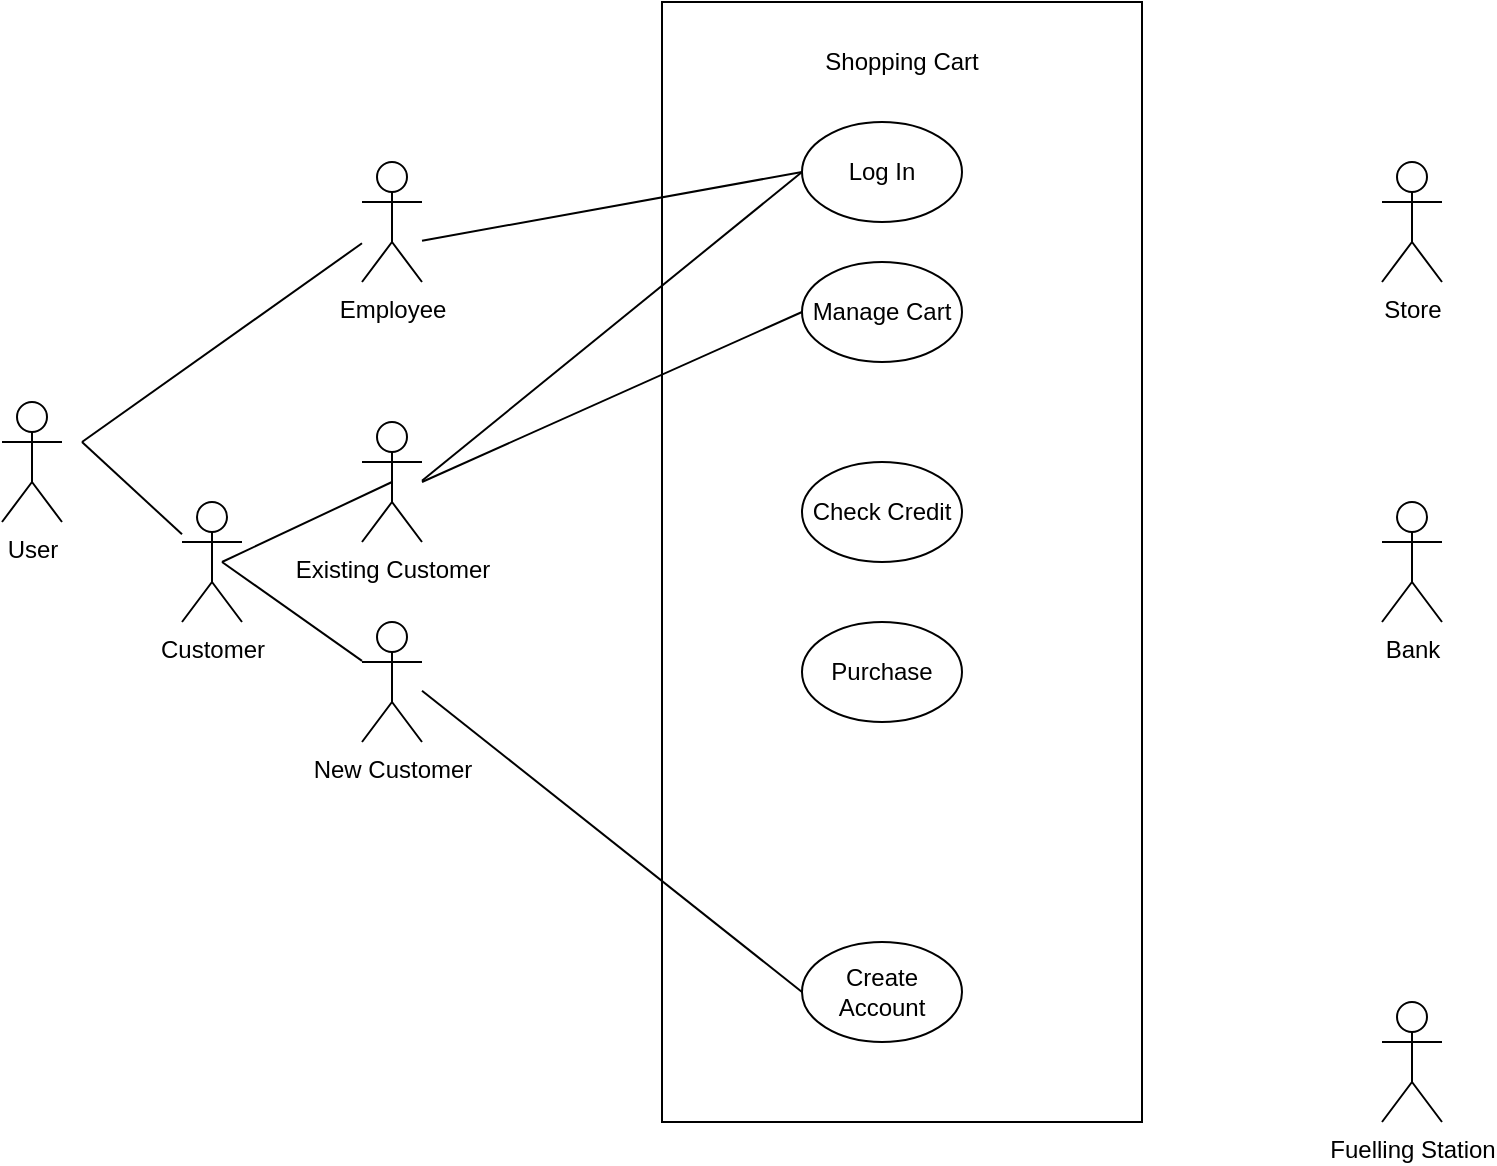 <mxfile version="13.9.9" type="device"><diagram id="Radjxe4AyMkH_7ZK_JGB" name="Page-1"><mxGraphModel dx="2062" dy="1183" grid="1" gridSize="10" guides="1" tooltips="1" connect="1" arrows="1" fold="1" page="1" pageScale="1" pageWidth="850" pageHeight="1100" math="0" shadow="0"><root><mxCell id="0"/><mxCell id="1" parent="0"/><mxCell id="RcXa6zjY_HoIX1i2bOLE-1" value="" style="rounded=0;whiteSpace=wrap;html=1;" vertex="1" parent="1"><mxGeometry x="360" y="140" width="240" height="560" as="geometry"/></mxCell><mxCell id="RcXa6zjY_HoIX1i2bOLE-2" value="Log In" style="ellipse;whiteSpace=wrap;html=1;" vertex="1" parent="1"><mxGeometry x="430" y="200" width="80" height="50" as="geometry"/></mxCell><mxCell id="RcXa6zjY_HoIX1i2bOLE-3" value="Create Account" style="ellipse;whiteSpace=wrap;html=1;" vertex="1" parent="1"><mxGeometry x="430" y="610" width="80" height="50" as="geometry"/></mxCell><mxCell id="RcXa6zjY_HoIX1i2bOLE-4" value="Check Credit" style="ellipse;whiteSpace=wrap;html=1;" vertex="1" parent="1"><mxGeometry x="430" y="370" width="80" height="50" as="geometry"/></mxCell><mxCell id="RcXa6zjY_HoIX1i2bOLE-5" value="Purchase" style="ellipse;whiteSpace=wrap;html=1;" vertex="1" parent="1"><mxGeometry x="430" y="450" width="80" height="50" as="geometry"/></mxCell><mxCell id="RcXa6zjY_HoIX1i2bOLE-6" value="Manage Cart" style="ellipse;whiteSpace=wrap;html=1;" vertex="1" parent="1"><mxGeometry x="430" y="270" width="80" height="50" as="geometry"/></mxCell><mxCell id="RcXa6zjY_HoIX1i2bOLE-7" value="Shopping Cart" style="text;html=1;strokeColor=none;fillColor=none;align=center;verticalAlign=middle;whiteSpace=wrap;rounded=0;" vertex="1" parent="1"><mxGeometry x="415" y="160" width="130" height="20" as="geometry"/></mxCell><mxCell id="RcXa6zjY_HoIX1i2bOLE-8" value="User" style="shape=umlActor;verticalLabelPosition=bottom;verticalAlign=top;html=1;outlineConnect=0;" vertex="1" parent="1"><mxGeometry x="30" y="340" width="30" height="60" as="geometry"/></mxCell><mxCell id="RcXa6zjY_HoIX1i2bOLE-9" value="Employee" style="shape=umlActor;verticalLabelPosition=bottom;verticalAlign=top;html=1;outlineConnect=0;" vertex="1" parent="1"><mxGeometry x="210" y="220" width="30" height="60" as="geometry"/></mxCell><mxCell id="RcXa6zjY_HoIX1i2bOLE-12" value="Customer" style="shape=umlActor;verticalLabelPosition=bottom;verticalAlign=top;html=1;outlineConnect=0;" vertex="1" parent="1"><mxGeometry x="120" y="390" width="30" height="60" as="geometry"/></mxCell><mxCell id="RcXa6zjY_HoIX1i2bOLE-13" value="Existing Customer" style="shape=umlActor;verticalLabelPosition=bottom;verticalAlign=top;html=1;outlineConnect=0;" vertex="1" parent="1"><mxGeometry x="210" y="350" width="30" height="60" as="geometry"/></mxCell><mxCell id="RcXa6zjY_HoIX1i2bOLE-14" value="New Customer" style="shape=umlActor;verticalLabelPosition=bottom;verticalAlign=top;html=1;outlineConnect=0;" vertex="1" parent="1"><mxGeometry x="210" y="450" width="30" height="60" as="geometry"/></mxCell><mxCell id="RcXa6zjY_HoIX1i2bOLE-15" value="Store" style="shape=umlActor;verticalLabelPosition=bottom;verticalAlign=top;html=1;outlineConnect=0;" vertex="1" parent="1"><mxGeometry x="720" y="220" width="30" height="60" as="geometry"/></mxCell><mxCell id="RcXa6zjY_HoIX1i2bOLE-16" value="Bank" style="shape=umlActor;verticalLabelPosition=bottom;verticalAlign=top;html=1;outlineConnect=0;" vertex="1" parent="1"><mxGeometry x="720" y="390" width="30" height="60" as="geometry"/></mxCell><mxCell id="RcXa6zjY_HoIX1i2bOLE-17" value="Fuelling Station" style="shape=umlActor;verticalLabelPosition=bottom;verticalAlign=top;html=1;outlineConnect=0;" vertex="1" parent="1"><mxGeometry x="720" y="640" width="30" height="60" as="geometry"/></mxCell><mxCell id="RcXa6zjY_HoIX1i2bOLE-26" value="" style="endArrow=none;html=1;" edge="1" parent="1" target="RcXa6zjY_HoIX1i2bOLE-9"><mxGeometry width="50" height="50" relative="1" as="geometry"><mxPoint x="70" y="360" as="sourcePoint"/><mxPoint x="120" y="310" as="targetPoint"/></mxGeometry></mxCell><mxCell id="RcXa6zjY_HoIX1i2bOLE-27" value="" style="endArrow=none;html=1;entryX=0;entryY=0.5;entryDx=0;entryDy=0;" edge="1" parent="1" target="RcXa6zjY_HoIX1i2bOLE-2"><mxGeometry width="50" height="50" relative="1" as="geometry"><mxPoint x="240" y="259.35" as="sourcePoint"/><mxPoint x="380" y="159.995" as="targetPoint"/></mxGeometry></mxCell><mxCell id="RcXa6zjY_HoIX1i2bOLE-28" value="" style="endArrow=none;html=1;" edge="1" parent="1" target="RcXa6zjY_HoIX1i2bOLE-12"><mxGeometry width="50" height="50" relative="1" as="geometry"><mxPoint x="70" y="360" as="sourcePoint"/><mxPoint x="220" y="270.645" as="targetPoint"/></mxGeometry></mxCell><mxCell id="RcXa6zjY_HoIX1i2bOLE-29" value="" style="endArrow=none;html=1;entryX=0.5;entryY=0.5;entryDx=0;entryDy=0;entryPerimeter=0;" edge="1" parent="1" target="RcXa6zjY_HoIX1i2bOLE-13"><mxGeometry width="50" height="50" relative="1" as="geometry"><mxPoint x="140" y="420" as="sourcePoint"/><mxPoint x="280" y="320.645" as="targetPoint"/></mxGeometry></mxCell><mxCell id="RcXa6zjY_HoIX1i2bOLE-30" value="" style="endArrow=none;html=1;" edge="1" parent="1" target="RcXa6zjY_HoIX1i2bOLE-14"><mxGeometry width="50" height="50" relative="1" as="geometry"><mxPoint x="140" y="420" as="sourcePoint"/><mxPoint x="235" y="390" as="targetPoint"/></mxGeometry></mxCell><mxCell id="RcXa6zjY_HoIX1i2bOLE-32" value="" style="endArrow=none;html=1;entryX=0;entryY=0.5;entryDx=0;entryDy=0;" edge="1" parent="1" target="RcXa6zjY_HoIX1i2bOLE-3"><mxGeometry width="50" height="50" relative="1" as="geometry"><mxPoint x="240" y="484.35" as="sourcePoint"/><mxPoint x="430" y="450" as="targetPoint"/></mxGeometry></mxCell><mxCell id="RcXa6zjY_HoIX1i2bOLE-36" value="" style="endArrow=none;html=1;entryX=0;entryY=0.5;entryDx=0;entryDy=0;" edge="1" parent="1" target="RcXa6zjY_HoIX1i2bOLE-2"><mxGeometry width="50" height="50" relative="1" as="geometry"><mxPoint x="240" y="379.35" as="sourcePoint"/><mxPoint x="430" y="200" as="targetPoint"/></mxGeometry></mxCell><mxCell id="RcXa6zjY_HoIX1i2bOLE-37" value="" style="endArrow=none;html=1;entryX=0;entryY=0.5;entryDx=0;entryDy=0;" edge="1" parent="1" target="RcXa6zjY_HoIX1i2bOLE-6"><mxGeometry width="50" height="50" relative="1" as="geometry"><mxPoint x="240" y="380" as="sourcePoint"/><mxPoint x="440" y="235" as="targetPoint"/></mxGeometry></mxCell></root></mxGraphModel></diagram></mxfile>